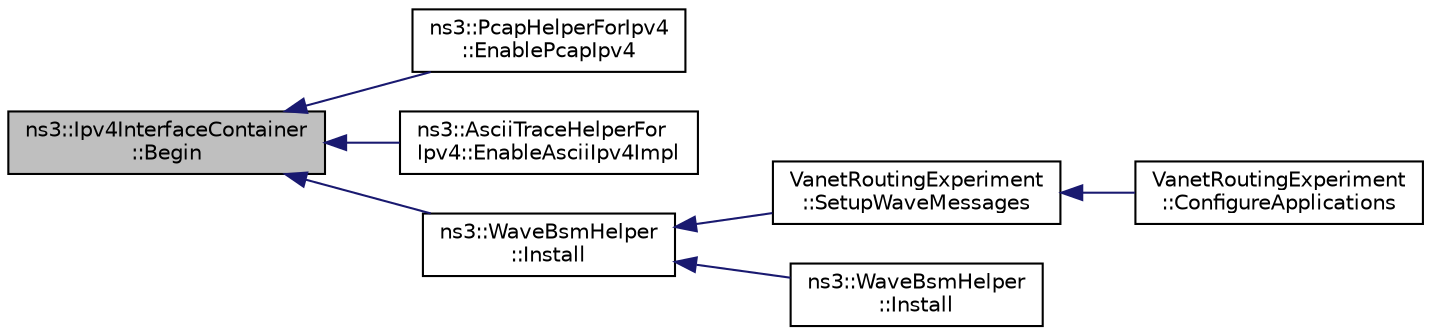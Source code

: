 digraph "ns3::Ipv4InterfaceContainer::Begin"
{
  edge [fontname="Helvetica",fontsize="10",labelfontname="Helvetica",labelfontsize="10"];
  node [fontname="Helvetica",fontsize="10",shape=record];
  rankdir="LR";
  Node1 [label="ns3::Ipv4InterfaceContainer\l::Begin",height=0.2,width=0.4,color="black", fillcolor="grey75", style="filled", fontcolor="black"];
  Node1 -> Node2 [dir="back",color="midnightblue",fontsize="10",style="solid"];
  Node2 [label="ns3::PcapHelperForIpv4\l::EnablePcapIpv4",height=0.2,width=0.4,color="black", fillcolor="white", style="filled",URL="$d0/da6/classns3_1_1PcapHelperForIpv4.html#a3ca0f619ab92568052b358e3c50ca744",tooltip="Enable pcap output on each Ipv4 and interface pair in the container. "];
  Node1 -> Node3 [dir="back",color="midnightblue",fontsize="10",style="solid"];
  Node3 [label="ns3::AsciiTraceHelperFor\lIpv4::EnableAsciiIpv4Impl",height=0.2,width=0.4,color="black", fillcolor="white", style="filled",URL="$da/d24/classns3_1_1AsciiTraceHelperForIpv4.html#a526754b964ad6f76c69881140ea10730",tooltip="Enable ascii trace output on the Ipv4 and interface pair specified by a global node-id (of a previous..."];
  Node1 -> Node4 [dir="back",color="midnightblue",fontsize="10",style="solid"];
  Node4 [label="ns3::WaveBsmHelper\l::Install",height=0.2,width=0.4,color="black", fillcolor="white", style="filled",URL="$d5/d84/classns3_1_1WaveBsmHelper.html#a1f30ea7ae1ed3d1f10760b876b69b349"];
  Node4 -> Node5 [dir="back",color="midnightblue",fontsize="10",style="solid"];
  Node5 [label="VanetRoutingExperiment\l::SetupWaveMessages",height=0.2,width=0.4,color="black", fillcolor="white", style="filled",URL="$d7/d1b/classVanetRoutingExperiment.html#ac1c715525bd264c2dbf121540cc20490",tooltip="Set up generation of IEEE 1609 WAVE messages, as a Basic Safety Message (BSM). The BSM is typically a..."];
  Node5 -> Node6 [dir="back",color="midnightblue",fontsize="10",style="solid"];
  Node6 [label="VanetRoutingExperiment\l::ConfigureApplications",height=0.2,width=0.4,color="black", fillcolor="white", style="filled",URL="$d7/d1b/classVanetRoutingExperiment.html#ac9ec4394e60b165e355ddbe1eecc78fd",tooltip="Configure applications. "];
  Node4 -> Node7 [dir="back",color="midnightblue",fontsize="10",style="solid"];
  Node7 [label="ns3::WaveBsmHelper\l::Install",height=0.2,width=0.4,color="black", fillcolor="white", style="filled",URL="$d5/d84/classns3_1_1WaveBsmHelper.html#ab7cdfcc0ff2b92c913b1586cdb240960",tooltip="Installs BSM generation on devices for nodes and their interfaces. "];
}
